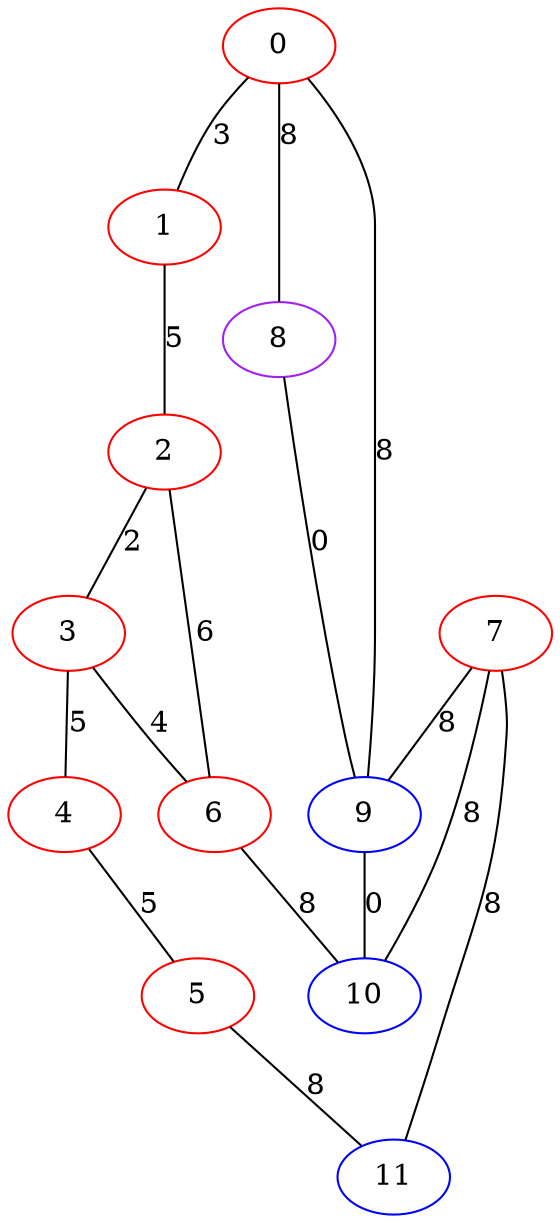 graph "" {
0 [color=red, weight=1];
1 [color=red, weight=1];
2 [color=red, weight=1];
3 [color=red, weight=1];
4 [color=red, weight=1];
5 [color=red, weight=1];
6 [color=red, weight=1];
7 [color=red, weight=1];
8 [color=purple, weight=4];
9 [color=blue, weight=3];
10 [color=blue, weight=3];
11 [color=blue, weight=3];
0 -- 8  [key=0, label=8];
0 -- 1  [key=0, label=3];
0 -- 9  [key=0, label=8];
1 -- 2  [key=0, label=5];
2 -- 3  [key=0, label=2];
2 -- 6  [key=0, label=6];
3 -- 4  [key=0, label=5];
3 -- 6  [key=0, label=4];
4 -- 5  [key=0, label=5];
5 -- 11  [key=0, label=8];
6 -- 10  [key=0, label=8];
7 -- 9  [key=0, label=8];
7 -- 10  [key=0, label=8];
7 -- 11  [key=0, label=8];
8 -- 9  [key=0, label=0];
9 -- 10  [key=0, label=0];
}
